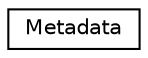 digraph "Graphical Class Hierarchy"
{
  edge [fontname="Helvetica",fontsize="10",labelfontname="Helvetica",labelfontsize="10"];
  node [fontname="Helvetica",fontsize="10",shape=record];
  rankdir="LR";
  Node0 [label="Metadata",height=0.2,width=0.4,color="black", fillcolor="white", style="filled",URL="$d9/d68/structMetadata.html"];
}
